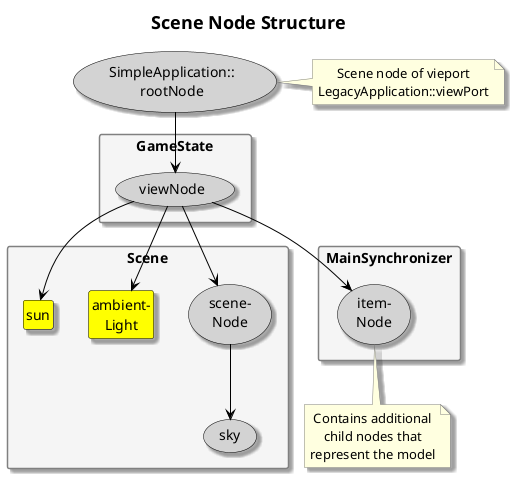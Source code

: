 #@startuml
'https://plantuml.com/use-case-diagram
skinparam title {
   FontName Arial
}
skinparam class {
   BackgroundColor Yellow
   BorderColor Black
   FontName Arial
   ArrowColor Black
}
skinparam usecase {
   BackgroundColor LightGray
   BorderColor Black
   FontName Arial
   ArrowColor Black
}
skinparam note {
   BackgroundColor LightYellow
   BorderColor Gray
   FontName Arial
   ArrowColor Black
}
skinparam package {
   BorderColor Gray
   BackgroundColor WhiteSmoke
   Style rect
}
skinparam defaultTextAlignment center
skinparam Shadowing true

allowmixing
hide empty members
hide circle

title = Scene Node Structure

usecase (SimpleApplication::\nrootNode) as rootNode
package GameState {
    usecase viewNode
}
package Scene {
    usecase "scene-\nNode" as sceneNode
    usecase sky
    class "ambient-\nLight" as ambientLight
    class sun
}
package MainSynchronizer {
    usecase "item-\nNode" as itemNode
}

rootNode --> viewNode
viewNode --> sceneNode
sceneNode --> sky
viewNode --> ambientLight
viewNode --> sun
viewNode --> itemNode
note right of rootNode: Scene node of vieport\nLegacyApplication::viewPort
note bottom of itemNode: Contains additional\nchild nodes that\nrepresent the model

@enduml